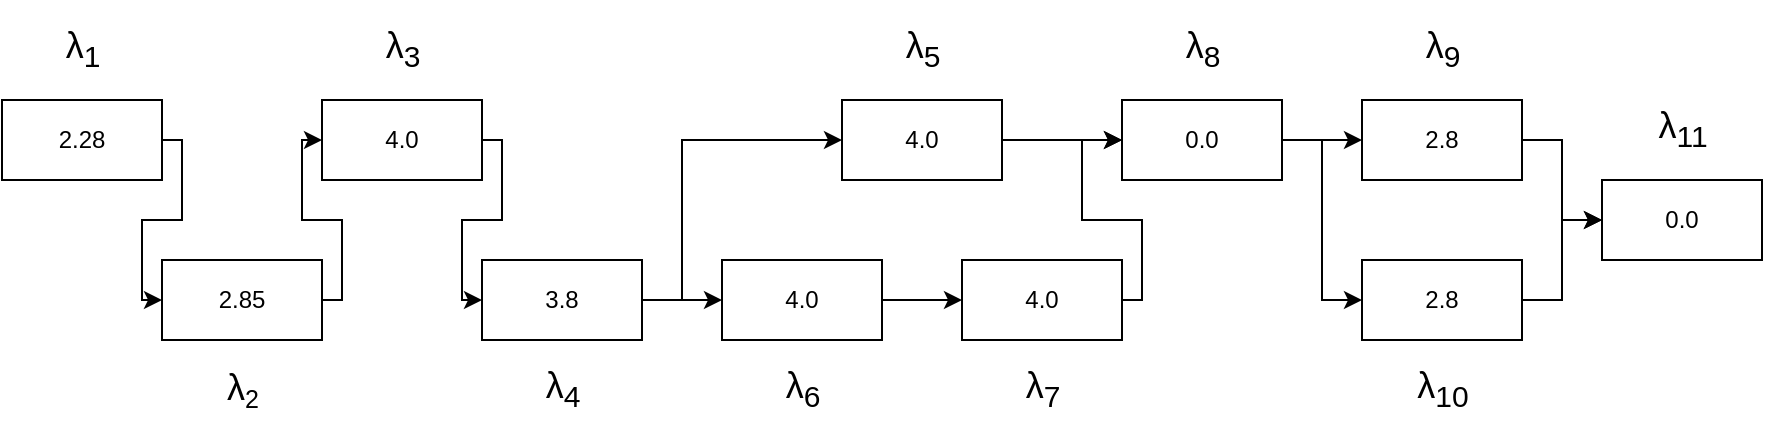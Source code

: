 <mxfile version="15.8.7" type="device"><diagram id="RC1YxkJBX514MiLi8CMQ" name="Страница 1"><mxGraphModel dx="1102" dy="865" grid="1" gridSize="10" guides="1" tooltips="1" connect="1" arrows="1" fold="1" page="1" pageScale="1" pageWidth="827" pageHeight="1169" math="0" shadow="0"><root><mxCell id="0"/><mxCell id="1" parent="0"/><mxCell id="UaA2WOlG12H4jgC-DFYn-1" value="2.28" style="rounded=0;whiteSpace=wrap;html=1;" parent="1" vertex="1"><mxGeometry x="40" y="80" width="80" height="40" as="geometry"/></mxCell><mxCell id="UaA2WOlG12H4jgC-DFYn-2" value="2.85" style="rounded=0;whiteSpace=wrap;html=1;" parent="1" vertex="1"><mxGeometry x="120" y="160" width="80" height="40" as="geometry"/></mxCell><mxCell id="UaA2WOlG12H4jgC-DFYn-3" value="4.0" style="rounded=0;whiteSpace=wrap;html=1;" parent="1" vertex="1"><mxGeometry x="200" y="80" width="80" height="40" as="geometry"/></mxCell><mxCell id="UaA2WOlG12H4jgC-DFYn-4" value="3.8" style="rounded=0;whiteSpace=wrap;html=1;" parent="1" vertex="1"><mxGeometry x="280" y="160" width="80" height="40" as="geometry"/></mxCell><mxCell id="UaA2WOlG12H4jgC-DFYn-5" value="4.0" style="rounded=0;whiteSpace=wrap;html=1;" parent="1" vertex="1"><mxGeometry x="400" y="160" width="80" height="40" as="geometry"/></mxCell><mxCell id="UaA2WOlG12H4jgC-DFYn-6" value="4.0" style="rounded=0;whiteSpace=wrap;html=1;" parent="1" vertex="1"><mxGeometry x="520" y="160" width="80" height="40" as="geometry"/></mxCell><mxCell id="UaA2WOlG12H4jgC-DFYn-7" value="4.0" style="rounded=0;whiteSpace=wrap;html=1;" parent="1" vertex="1"><mxGeometry x="460" y="80" width="80" height="40" as="geometry"/></mxCell><mxCell id="UaA2WOlG12H4jgC-DFYn-8" value="0.0" style="rounded=0;whiteSpace=wrap;html=1;" parent="1" vertex="1"><mxGeometry x="600" y="80" width="80" height="40" as="geometry"/></mxCell><mxCell id="UaA2WOlG12H4jgC-DFYn-9" value="" style="endArrow=classic;html=1;rounded=0;exitX=1;exitY=0.5;exitDx=0;exitDy=0;entryX=0;entryY=0.5;entryDx=0;entryDy=0;edgeStyle=orthogonalEdgeStyle;" parent="1" source="UaA2WOlG12H4jgC-DFYn-1" target="UaA2WOlG12H4jgC-DFYn-2" edge="1"><mxGeometry width="50" height="50" relative="1" as="geometry"><mxPoint x="100" y="350" as="sourcePoint"/><mxPoint x="150" y="300" as="targetPoint"/></mxGeometry></mxCell><mxCell id="UaA2WOlG12H4jgC-DFYn-10" value="" style="endArrow=classic;html=1;rounded=0;exitX=1;exitY=0.5;exitDx=0;exitDy=0;entryX=0;entryY=0.5;entryDx=0;entryDy=0;edgeStyle=orthogonalEdgeStyle;" parent="1" source="UaA2WOlG12H4jgC-DFYn-2" target="UaA2WOlG12H4jgC-DFYn-3" edge="1"><mxGeometry width="50" height="50" relative="1" as="geometry"><mxPoint x="130" y="110" as="sourcePoint"/><mxPoint x="130" y="190" as="targetPoint"/></mxGeometry></mxCell><mxCell id="UaA2WOlG12H4jgC-DFYn-11" value="" style="endArrow=classic;html=1;rounded=0;exitX=1;exitY=0.5;exitDx=0;exitDy=0;entryX=0;entryY=0.5;entryDx=0;entryDy=0;edgeStyle=orthogonalEdgeStyle;" parent="1" source="UaA2WOlG12H4jgC-DFYn-3" target="UaA2WOlG12H4jgC-DFYn-4" edge="1"><mxGeometry width="50" height="50" relative="1" as="geometry"><mxPoint x="210" y="190" as="sourcePoint"/><mxPoint x="210" y="110" as="targetPoint"/></mxGeometry></mxCell><mxCell id="UaA2WOlG12H4jgC-DFYn-12" value="" style="endArrow=classic;html=1;rounded=0;exitX=1;exitY=0.5;exitDx=0;exitDy=0;entryX=0;entryY=0.5;entryDx=0;entryDy=0;edgeStyle=orthogonalEdgeStyle;" parent="1" source="UaA2WOlG12H4jgC-DFYn-4" target="UaA2WOlG12H4jgC-DFYn-7" edge="1"><mxGeometry width="50" height="50" relative="1" as="geometry"><mxPoint x="290" y="110" as="sourcePoint"/><mxPoint x="290" y="190" as="targetPoint"/><Array as="points"><mxPoint x="380" y="180"/><mxPoint x="380" y="100"/></Array></mxGeometry></mxCell><mxCell id="UaA2WOlG12H4jgC-DFYn-13" value="" style="endArrow=classic;html=1;rounded=0;exitX=1;exitY=0.5;exitDx=0;exitDy=0;entryX=0;entryY=0.5;entryDx=0;entryDy=0;edgeStyle=orthogonalEdgeStyle;" parent="1" source="UaA2WOlG12H4jgC-DFYn-4" target="UaA2WOlG12H4jgC-DFYn-5" edge="1"><mxGeometry width="50" height="50" relative="1" as="geometry"><mxPoint x="370" y="190" as="sourcePoint"/><mxPoint x="470" y="110" as="targetPoint"/><Array as="points"><mxPoint x="380" y="180"/><mxPoint x="380" y="180"/></Array></mxGeometry></mxCell><mxCell id="UaA2WOlG12H4jgC-DFYn-14" value="" style="endArrow=classic;html=1;rounded=0;exitX=1;exitY=0.5;exitDx=0;exitDy=0;entryX=0;entryY=0.5;entryDx=0;entryDy=0;edgeStyle=orthogonalEdgeStyle;" parent="1" source="UaA2WOlG12H4jgC-DFYn-5" target="UaA2WOlG12H4jgC-DFYn-6" edge="1"><mxGeometry width="50" height="50" relative="1" as="geometry"><mxPoint x="370" y="190" as="sourcePoint"/><mxPoint x="410" y="190" as="targetPoint"/><Array as="points"><mxPoint x="500" y="180"/><mxPoint x="500" y="180"/></Array></mxGeometry></mxCell><mxCell id="UaA2WOlG12H4jgC-DFYn-16" value="" style="endArrow=classic;html=1;rounded=0;entryX=0;entryY=0.5;entryDx=0;entryDy=0;edgeStyle=orthogonalEdgeStyle;exitX=1;exitY=0.5;exitDx=0;exitDy=0;" parent="1" source="UaA2WOlG12H4jgC-DFYn-6" target="UaA2WOlG12H4jgC-DFYn-8" edge="1"><mxGeometry width="50" height="50" relative="1" as="geometry"><mxPoint x="650" y="170" as="sourcePoint"/><mxPoint x="530" y="190" as="targetPoint"/><Array as="points"><mxPoint x="610" y="180"/><mxPoint x="610" y="140"/><mxPoint x="580" y="140"/><mxPoint x="580" y="100"/></Array></mxGeometry></mxCell><mxCell id="UaA2WOlG12H4jgC-DFYn-17" value="" style="endArrow=classic;html=1;rounded=0;entryX=0;entryY=0.5;entryDx=0;entryDy=0;edgeStyle=orthogonalEdgeStyle;" parent="1" source="UaA2WOlG12H4jgC-DFYn-7" target="UaA2WOlG12H4jgC-DFYn-8" edge="1"><mxGeometry width="50" height="50" relative="1" as="geometry"><mxPoint x="370" y="190" as="sourcePoint"/><mxPoint x="470" y="110" as="targetPoint"/></mxGeometry></mxCell><mxCell id="UaA2WOlG12H4jgC-DFYn-18" value="2.8" style="rounded=0;whiteSpace=wrap;html=1;" parent="1" vertex="1"><mxGeometry x="720" y="80" width="80" height="40" as="geometry"/></mxCell><mxCell id="UaA2WOlG12H4jgC-DFYn-19" value="2.8" style="rounded=0;whiteSpace=wrap;html=1;" parent="1" vertex="1"><mxGeometry x="720" y="160" width="80" height="40" as="geometry"/></mxCell><mxCell id="UaA2WOlG12H4jgC-DFYn-20" value="0.0" style="rounded=0;whiteSpace=wrap;html=1;" parent="1" vertex="1"><mxGeometry x="840" y="120" width="80" height="40" as="geometry"/></mxCell><mxCell id="UaA2WOlG12H4jgC-DFYn-21" value="" style="endArrow=classic;html=1;rounded=0;entryX=0;entryY=0.5;entryDx=0;entryDy=0;edgeStyle=orthogonalEdgeStyle;exitX=1;exitY=0.5;exitDx=0;exitDy=0;" parent="1" source="UaA2WOlG12H4jgC-DFYn-8" target="UaA2WOlG12H4jgC-DFYn-18" edge="1"><mxGeometry width="50" height="50" relative="1" as="geometry"><mxPoint x="680" y="230" as="sourcePoint"/><mxPoint x="680" y="150" as="targetPoint"/></mxGeometry></mxCell><mxCell id="UaA2WOlG12H4jgC-DFYn-22" value="" style="endArrow=classic;html=1;rounded=0;entryX=0;entryY=0.5;entryDx=0;entryDy=0;edgeStyle=orthogonalEdgeStyle;exitX=1;exitY=0.5;exitDx=0;exitDy=0;" parent="1" source="UaA2WOlG12H4jgC-DFYn-8" target="UaA2WOlG12H4jgC-DFYn-19" edge="1"><mxGeometry width="50" height="50" relative="1" as="geometry"><mxPoint x="690" y="110" as="sourcePoint"/><mxPoint x="730" y="110" as="targetPoint"/></mxGeometry></mxCell><mxCell id="UaA2WOlG12H4jgC-DFYn-23" value="" style="endArrow=classic;html=1;rounded=0;entryX=0;entryY=0.5;entryDx=0;entryDy=0;edgeStyle=orthogonalEdgeStyle;exitX=1;exitY=0.5;exitDx=0;exitDy=0;" parent="1" source="UaA2WOlG12H4jgC-DFYn-18" target="UaA2WOlG12H4jgC-DFYn-20" edge="1"><mxGeometry width="50" height="50" relative="1" as="geometry"><mxPoint x="850" y="180" as="sourcePoint"/><mxPoint x="890" y="260" as="targetPoint"/></mxGeometry></mxCell><mxCell id="UaA2WOlG12H4jgC-DFYn-24" value="" style="endArrow=classic;html=1;rounded=0;entryX=0;entryY=0.5;entryDx=0;entryDy=0;edgeStyle=orthogonalEdgeStyle;exitX=1;exitY=0.5;exitDx=0;exitDy=0;" parent="1" source="UaA2WOlG12H4jgC-DFYn-19" target="UaA2WOlG12H4jgC-DFYn-20" edge="1"><mxGeometry width="50" height="50" relative="1" as="geometry"><mxPoint x="810" y="110" as="sourcePoint"/><mxPoint x="850" y="150" as="targetPoint"/></mxGeometry></mxCell><mxCell id="UQ8EXLfT9XJdwSjJRrxA-2" value="&lt;p class=&quot;Standard&quot;&gt;&lt;font style=&quot;font-size: 18px&quot;&gt;λ&lt;sub&gt;1&lt;/sub&gt;&lt;/font&gt;&lt;/p&gt;" style="text;html=1;align=center;verticalAlign=middle;resizable=0;points=[];autosize=1;strokeColor=none;fillColor=none;" vertex="1" parent="1"><mxGeometry x="65" y="30" width="30" height="50" as="geometry"/></mxCell><mxCell id="UQ8EXLfT9XJdwSjJRrxA-3" value="&lt;p class=&quot;Standard&quot;&gt;&lt;font style=&quot;font-size: 18px&quot;&gt;λ&lt;sub&gt;3&lt;/sub&gt;&lt;/font&gt;&lt;/p&gt;" style="text;html=1;align=center;verticalAlign=middle;resizable=0;points=[];autosize=1;strokeColor=none;fillColor=none;" vertex="1" parent="1"><mxGeometry x="225" y="30" width="30" height="50" as="geometry"/></mxCell><mxCell id="UQ8EXLfT9XJdwSjJRrxA-4" value="&lt;p class=&quot;Standard&quot;&gt;&lt;font style=&quot;font-size: 18px&quot;&gt;λ&lt;/font&gt;&lt;font style=&quot;font-size: 15px&quot;&gt;&lt;sub&gt;2&lt;/sub&gt;&lt;/font&gt;&lt;/p&gt;" style="text;html=1;align=center;verticalAlign=middle;resizable=0;points=[];autosize=1;strokeColor=none;fillColor=none;" vertex="1" parent="1"><mxGeometry x="145" y="200" width="30" height="50" as="geometry"/></mxCell><mxCell id="UQ8EXLfT9XJdwSjJRrxA-5" value="&lt;p class=&quot;Standard&quot;&gt;&lt;font style=&quot;font-size: 18px&quot;&gt;λ&lt;sub&gt;4&lt;/sub&gt;&lt;/font&gt;&lt;/p&gt;" style="text;html=1;align=center;verticalAlign=middle;resizable=0;points=[];autosize=1;strokeColor=none;fillColor=none;" vertex="1" parent="1"><mxGeometry x="305" y="200" width="30" height="50" as="geometry"/></mxCell><mxCell id="UQ8EXLfT9XJdwSjJRrxA-6" value="&lt;p class=&quot;Standard&quot;&gt;&lt;font style=&quot;font-size: 18px&quot;&gt;λ&lt;sub&gt;6&lt;/sub&gt;&lt;/font&gt;&lt;/p&gt;" style="text;html=1;align=center;verticalAlign=middle;resizable=0;points=[];autosize=1;strokeColor=none;fillColor=none;" vertex="1" parent="1"><mxGeometry x="425" y="200" width="30" height="50" as="geometry"/></mxCell><mxCell id="UQ8EXLfT9XJdwSjJRrxA-7" value="&lt;p class=&quot;Standard&quot;&gt;&lt;font style=&quot;font-size: 18px&quot;&gt;λ&lt;sub&gt;7&lt;/sub&gt;&lt;/font&gt;&lt;/p&gt;" style="text;html=1;align=center;verticalAlign=middle;resizable=0;points=[];autosize=1;strokeColor=none;fillColor=none;" vertex="1" parent="1"><mxGeometry x="545" y="200" width="30" height="50" as="geometry"/></mxCell><mxCell id="UQ8EXLfT9XJdwSjJRrxA-8" value="&lt;p class=&quot;Standard&quot;&gt;&lt;font style=&quot;font-size: 18px&quot;&gt;λ&lt;sub&gt;5&lt;/sub&gt;&lt;/font&gt;&lt;/p&gt;" style="text;html=1;align=center;verticalAlign=middle;resizable=0;points=[];autosize=1;strokeColor=none;fillColor=none;" vertex="1" parent="1"><mxGeometry x="485" y="30" width="30" height="50" as="geometry"/></mxCell><mxCell id="UQ8EXLfT9XJdwSjJRrxA-9" value="&lt;p class=&quot;Standard&quot;&gt;&lt;font style=&quot;font-size: 18px&quot;&gt;λ&lt;sub&gt;8&lt;/sub&gt;&lt;/font&gt;&lt;/p&gt;" style="text;html=1;align=center;verticalAlign=middle;resizable=0;points=[];autosize=1;strokeColor=none;fillColor=none;" vertex="1" parent="1"><mxGeometry x="625" y="30" width="30" height="50" as="geometry"/></mxCell><mxCell id="UQ8EXLfT9XJdwSjJRrxA-10" value="&lt;p class=&quot;Standard&quot;&gt;&lt;font style=&quot;font-size: 18px&quot;&gt;λ&lt;sub&gt;9&lt;/sub&gt;&lt;/font&gt;&lt;/p&gt;" style="text;html=1;align=center;verticalAlign=middle;resizable=0;points=[];autosize=1;strokeColor=none;fillColor=none;" vertex="1" parent="1"><mxGeometry x="745" y="30" width="30" height="50" as="geometry"/></mxCell><mxCell id="UQ8EXLfT9XJdwSjJRrxA-11" value="&lt;p class=&quot;Standard&quot;&gt;&lt;font style=&quot;font-size: 18px&quot;&gt;λ&lt;sub&gt;10&lt;/sub&gt;&lt;/font&gt;&lt;/p&gt;" style="text;html=1;align=center;verticalAlign=middle;resizable=0;points=[];autosize=1;strokeColor=none;fillColor=none;" vertex="1" parent="1"><mxGeometry x="740" y="200" width="40" height="50" as="geometry"/></mxCell><mxCell id="UQ8EXLfT9XJdwSjJRrxA-12" value="&lt;p class=&quot;Standard&quot;&gt;&lt;font style=&quot;font-size: 18px&quot;&gt;λ&lt;sub&gt;11&lt;/sub&gt;&lt;/font&gt;&lt;/p&gt;" style="text;html=1;align=center;verticalAlign=middle;resizable=0;points=[];autosize=1;strokeColor=none;fillColor=none;" vertex="1" parent="1"><mxGeometry x="860" y="70" width="40" height="50" as="geometry"/></mxCell></root></mxGraphModel></diagram></mxfile>